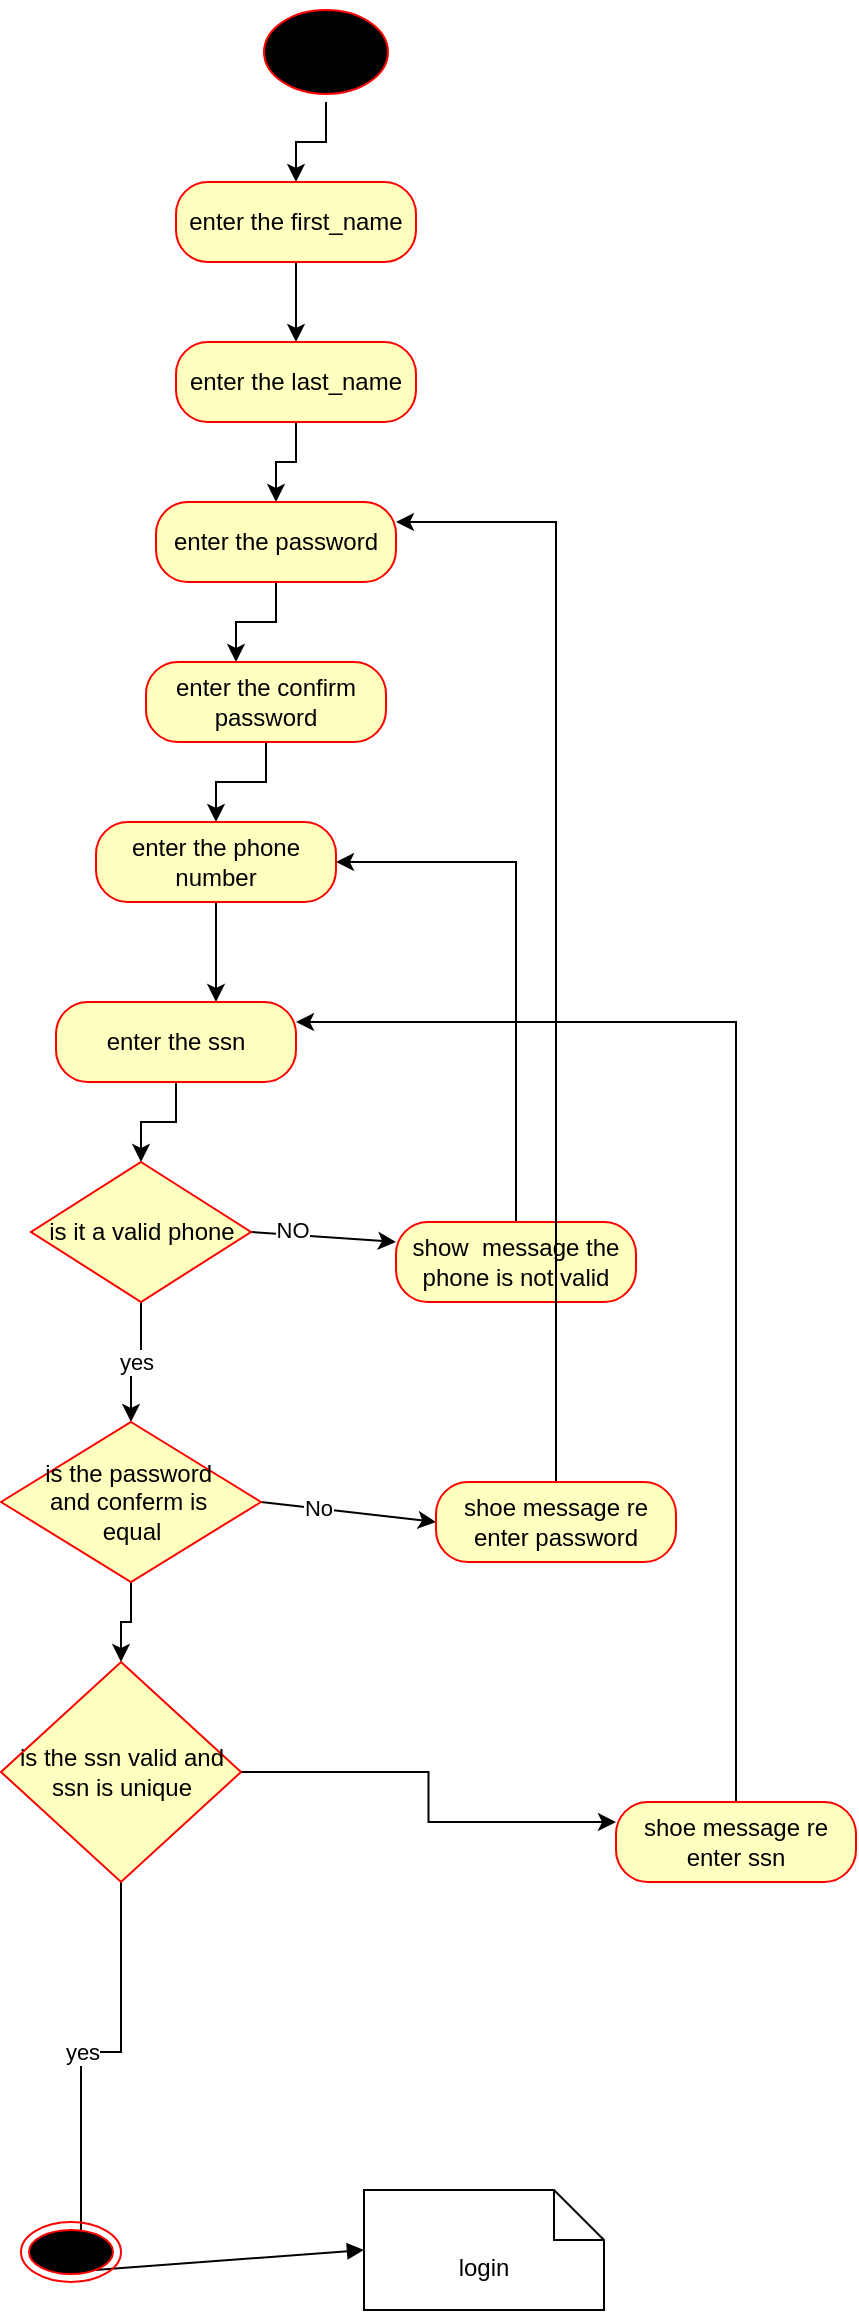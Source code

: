 <mxfile version="20.6.2" type="device"><diagram id="8CisCHrE9n9UB887ak9I" name="Page-1"><mxGraphModel dx="702" dy="804" grid="1" gridSize="10" guides="1" tooltips="1" connect="1" arrows="1" fold="1" page="1" pageScale="1" pageWidth="850" pageHeight="1100" math="0" shadow="0"><root><mxCell id="0"/><mxCell id="1" parent="0"/><mxCell id="SXFC2kXF7R0NzcDexAwW-1" style="edgeStyle=orthogonalEdgeStyle;rounded=0;orthogonalLoop=1;jettySize=auto;html=1;entryX=0.5;entryY=0;entryDx=0;entryDy=0;endArrow=classic;endFill=1;" parent="1" source="XpZWHxahG3qSUXyB15NV-1" target="XpZWHxahG3qSUXyB15NV-30" edge="1"><mxGeometry relative="1" as="geometry"/></mxCell><mxCell id="XpZWHxahG3qSUXyB15NV-1" value="" style="ellipse;html=1;shape=startState;fillColor=#000000;strokeColor=#ff0000;" parent="1" vertex="1"><mxGeometry x="480" y="100" width="70" height="50" as="geometry"/></mxCell><mxCell id="SXFC2kXF7R0NzcDexAwW-3" style="edgeStyle=orthogonalEdgeStyle;rounded=0;orthogonalLoop=1;jettySize=auto;html=1;exitX=0.5;exitY=1;exitDx=0;exitDy=0;endArrow=classic;endFill=1;" parent="1" source="XpZWHxahG3qSUXyB15NV-30" target="SXFC2kXF7R0NzcDexAwW-2" edge="1"><mxGeometry relative="1" as="geometry"/></mxCell><mxCell id="XpZWHxahG3qSUXyB15NV-30" value="enter the first_name" style="rounded=1;whiteSpace=wrap;html=1;arcSize=40;fontColor=#000000;fillColor=#ffffc0;strokeColor=#ff0000;" parent="1" vertex="1"><mxGeometry x="440" y="190" width="120" height="40" as="geometry"/></mxCell><mxCell id="SXFC2kXF7R0NzcDexAwW-7" style="edgeStyle=orthogonalEdgeStyle;rounded=0;orthogonalLoop=1;jettySize=auto;html=1;exitX=0.5;exitY=1;exitDx=0;exitDy=0;endArrow=classic;endFill=1;" parent="1" source="SXFC2kXF7R0NzcDexAwW-2" target="SXFC2kXF7R0NzcDexAwW-4" edge="1"><mxGeometry relative="1" as="geometry"/></mxCell><mxCell id="SXFC2kXF7R0NzcDexAwW-2" value="enter the last_name" style="rounded=1;whiteSpace=wrap;html=1;arcSize=40;fontColor=#000000;fillColor=#ffffc0;strokeColor=#ff0000;" parent="1" vertex="1"><mxGeometry x="440" y="270" width="120" height="40" as="geometry"/></mxCell><mxCell id="SXFC2kXF7R0NzcDexAwW-8" style="edgeStyle=orthogonalEdgeStyle;rounded=0;orthogonalLoop=1;jettySize=auto;html=1;exitX=0.5;exitY=1;exitDx=0;exitDy=0;entryX=0.375;entryY=0;entryDx=0;entryDy=0;entryPerimeter=0;endArrow=classic;endFill=1;" parent="1" source="SXFC2kXF7R0NzcDexAwW-4" target="SXFC2kXF7R0NzcDexAwW-6" edge="1"><mxGeometry relative="1" as="geometry"/></mxCell><mxCell id="SXFC2kXF7R0NzcDexAwW-4" value="enter the password" style="rounded=1;whiteSpace=wrap;html=1;arcSize=40;fontColor=#000000;fillColor=#ffffc0;strokeColor=#ff0000;" parent="1" vertex="1"><mxGeometry x="430" y="350" width="120" height="40" as="geometry"/></mxCell><mxCell id="SXFC2kXF7R0NzcDexAwW-10" style="edgeStyle=orthogonalEdgeStyle;rounded=0;orthogonalLoop=1;jettySize=auto;html=1;exitX=0.5;exitY=1;exitDx=0;exitDy=0;endArrow=classic;endFill=1;" parent="1" source="SXFC2kXF7R0NzcDexAwW-6" target="SXFC2kXF7R0NzcDexAwW-9" edge="1"><mxGeometry relative="1" as="geometry"/></mxCell><mxCell id="SXFC2kXF7R0NzcDexAwW-6" value="enter the confirm password" style="rounded=1;whiteSpace=wrap;html=1;arcSize=40;fontColor=#000000;fillColor=#ffffc0;strokeColor=#ff0000;" parent="1" vertex="1"><mxGeometry x="425" y="430" width="120" height="40" as="geometry"/></mxCell><mxCell id="SXFC2kXF7R0NzcDexAwW-12" style="edgeStyle=orthogonalEdgeStyle;rounded=0;orthogonalLoop=1;jettySize=auto;html=1;exitX=0.5;exitY=1;exitDx=0;exitDy=0;endArrow=classic;endFill=1;" parent="1" source="SXFC2kXF7R0NzcDexAwW-9" target="SXFC2kXF7R0NzcDexAwW-11" edge="1"><mxGeometry relative="1" as="geometry"><Array as="points"><mxPoint x="460" y="580"/><mxPoint x="460" y="580"/></Array></mxGeometry></mxCell><mxCell id="SXFC2kXF7R0NzcDexAwW-9" value="enter the phone number" style="rounded=1;whiteSpace=wrap;html=1;arcSize=40;fontColor=#000000;fillColor=#ffffc0;strokeColor=#ff0000;" parent="1" vertex="1"><mxGeometry x="400" y="510" width="120" height="40" as="geometry"/></mxCell><mxCell id="SXFC2kXF7R0NzcDexAwW-29" style="edgeStyle=orthogonalEdgeStyle;rounded=0;orthogonalLoop=1;jettySize=auto;html=1;exitX=0.5;exitY=1;exitDx=0;exitDy=0;endArrow=classic;endFill=1;" parent="1" source="SXFC2kXF7R0NzcDexAwW-11" target="SXFC2kXF7R0NzcDexAwW-18" edge="1"><mxGeometry relative="1" as="geometry"/></mxCell><mxCell id="SXFC2kXF7R0NzcDexAwW-11" value="enter the ssn" style="rounded=1;whiteSpace=wrap;html=1;arcSize=40;fontColor=#000000;fillColor=#ffffc0;strokeColor=#ff0000;" parent="1" vertex="1"><mxGeometry x="380" y="600" width="120" height="40" as="geometry"/></mxCell><mxCell id="SXFC2kXF7R0NzcDexAwW-13" style="edgeStyle=none;html=1;exitX=1;exitY=0.5;exitDx=0;exitDy=0;entryX=0;entryY=0.25;entryDx=0;entryDy=0;strokeColor=#000000;" parent="1" source="SXFC2kXF7R0NzcDexAwW-18" target="SXFC2kXF7R0NzcDexAwW-19" edge="1"><mxGeometry relative="1" as="geometry"><mxPoint x="472.5" y="775" as="sourcePoint"/></mxGeometry></mxCell><mxCell id="SXFC2kXF7R0NzcDexAwW-14" value="NO" style="edgeLabel;html=1;align=center;verticalAlign=middle;resizable=0;points=[];" parent="SXFC2kXF7R0NzcDexAwW-13" vertex="1" connectable="0"><mxGeometry x="-0.435" y="3" relative="1" as="geometry"><mxPoint as="offset"/></mxGeometry></mxCell><mxCell id="SXFC2kXF7R0NzcDexAwW-15" style="edgeStyle=none;html=1;exitX=0.5;exitY=1;exitDx=0;exitDy=0;strokeColor=#000000;" parent="1" edge="1"><mxGeometry relative="1" as="geometry"><mxPoint x="414.44" y="871.194" as="targetPoint"/><mxPoint x="417.5" y="810" as="sourcePoint"/></mxGeometry></mxCell><mxCell id="SXFC2kXF7R0NzcDexAwW-16" value="yes" style="edgeLabel;html=1;align=center;verticalAlign=middle;resizable=0;points=[];" parent="SXFC2kXF7R0NzcDexAwW-15" vertex="1" connectable="0"><mxGeometry x="-0.573" y="-1" relative="1" as="geometry"><mxPoint x="-3" y="17" as="offset"/></mxGeometry></mxCell><mxCell id="SXFC2kXF7R0NzcDexAwW-17" value="yes" style="edgeStyle=orthogonalEdgeStyle;rounded=0;orthogonalLoop=1;jettySize=auto;html=1;exitX=0.5;exitY=1;exitDx=0;exitDy=0;" parent="1" source="SXFC2kXF7R0NzcDexAwW-18" target="SXFC2kXF7R0NzcDexAwW-23" edge="1"><mxGeometry relative="1" as="geometry"/></mxCell><mxCell id="SXFC2kXF7R0NzcDexAwW-18" value="is it a valid phone" style="rhombus;whiteSpace=wrap;html=1;fillColor=#ffffc0;strokeColor=#ff0000;" parent="1" vertex="1"><mxGeometry x="367.5" y="680" width="110" height="70" as="geometry"/></mxCell><mxCell id="SXFC2kXF7R0NzcDexAwW-30" style="edgeStyle=orthogonalEdgeStyle;rounded=0;orthogonalLoop=1;jettySize=auto;html=1;exitX=0.5;exitY=0;exitDx=0;exitDy=0;entryX=1;entryY=0.5;entryDx=0;entryDy=0;endArrow=classic;endFill=1;" parent="1" source="SXFC2kXF7R0NzcDexAwW-19" target="SXFC2kXF7R0NzcDexAwW-9" edge="1"><mxGeometry relative="1" as="geometry"/></mxCell><mxCell id="SXFC2kXF7R0NzcDexAwW-19" value="show&amp;nbsp; message the phone is not valid" style="rounded=1;whiteSpace=wrap;html=1;arcSize=40;fontColor=#000000;fillColor=#ffffc0;strokeColor=#ff0000;" parent="1" vertex="1"><mxGeometry x="550" y="710" width="120" height="40" as="geometry"/></mxCell><mxCell id="SXFC2kXF7R0NzcDexAwW-20" style="edgeStyle=none;html=1;exitX=1;exitY=0.5;exitDx=0;exitDy=0;entryX=0;entryY=0.5;entryDx=0;entryDy=0;strokeColor=#000000;" parent="1" source="SXFC2kXF7R0NzcDexAwW-23" target="SXFC2kXF7R0NzcDexAwW-24" edge="1"><mxGeometry relative="1" as="geometry"><mxPoint x="477.5" y="910" as="sourcePoint"/></mxGeometry></mxCell><mxCell id="SXFC2kXF7R0NzcDexAwW-21" value="No" style="edgeLabel;html=1;align=center;verticalAlign=middle;resizable=0;points=[];" parent="SXFC2kXF7R0NzcDexAwW-20" vertex="1" connectable="0"><mxGeometry x="-0.348" relative="1" as="geometry"><mxPoint as="offset"/></mxGeometry></mxCell><mxCell id="SXFC2kXF7R0NzcDexAwW-34" style="edgeStyle=orthogonalEdgeStyle;rounded=0;orthogonalLoop=1;jettySize=auto;html=1;exitX=0.5;exitY=1;exitDx=0;exitDy=0;endArrow=classic;endFill=1;" parent="1" source="SXFC2kXF7R0NzcDexAwW-23" target="SXFC2kXF7R0NzcDexAwW-33" edge="1"><mxGeometry relative="1" as="geometry"/></mxCell><mxCell id="SXFC2kXF7R0NzcDexAwW-23" value="is the password&amp;nbsp;&lt;br&gt;and conferm is&amp;nbsp;&lt;br&gt;equal" style="rhombus;whiteSpace=wrap;html=1;fillColor=#ffffc0;strokeColor=#ff0000;" parent="1" vertex="1"><mxGeometry x="352.5" y="810" width="130" height="80" as="geometry"/></mxCell><mxCell id="SXFC2kXF7R0NzcDexAwW-32" style="edgeStyle=orthogonalEdgeStyle;rounded=0;orthogonalLoop=1;jettySize=auto;html=1;exitX=0.5;exitY=0;exitDx=0;exitDy=0;entryX=1;entryY=0.25;entryDx=0;entryDy=0;endArrow=classic;endFill=1;" parent="1" source="SXFC2kXF7R0NzcDexAwW-24" target="SXFC2kXF7R0NzcDexAwW-4" edge="1"><mxGeometry relative="1" as="geometry"/></mxCell><mxCell id="SXFC2kXF7R0NzcDexAwW-24" value="shoe message re enter password" style="rounded=1;whiteSpace=wrap;html=1;arcSize=40;fontColor=#000000;fillColor=#ffffc0;strokeColor=#ff0000;" parent="1" vertex="1"><mxGeometry x="570" y="840" width="120" height="40" as="geometry"/></mxCell><mxCell id="SXFC2kXF7R0NzcDexAwW-25" value="yes" style="edgeStyle=orthogonalEdgeStyle;rounded=0;orthogonalLoop=1;jettySize=auto;html=1;entryX=0.6;entryY=0.667;entryDx=0;entryDy=0;entryPerimeter=0;" parent="1" source="SXFC2kXF7R0NzcDexAwW-33" target="SXFC2kXF7R0NzcDexAwW-27" edge="1"><mxGeometry relative="1" as="geometry"><mxPoint x="382.5" y="1160" as="sourcePoint"/></mxGeometry></mxCell><mxCell id="SXFC2kXF7R0NzcDexAwW-26" style="edgeStyle=none;html=1;exitX=0.74;exitY=0.8;exitDx=0;exitDy=0;entryX=0;entryY=0.5;entryDx=0;entryDy=0;entryPerimeter=0;endArrow=block;endFill=1;exitPerimeter=0;" parent="1" source="SXFC2kXF7R0NzcDexAwW-27" target="SXFC2kXF7R0NzcDexAwW-28" edge="1"><mxGeometry relative="1" as="geometry"><mxPoint x="407.5" y="1285" as="sourcePoint"/></mxGeometry></mxCell><mxCell id="SXFC2kXF7R0NzcDexAwW-27" value="" style="ellipse;html=1;shape=endState;fillColor=#000000;strokeColor=#ff0000;" parent="1" vertex="1"><mxGeometry x="362.5" y="1210" width="50" height="30" as="geometry"/></mxCell><mxCell id="SXFC2kXF7R0NzcDexAwW-28" value="login" style="shape=note2;boundedLbl=1;whiteSpace=wrap;html=1;size=25;verticalAlign=top;align=center;" parent="1" vertex="1"><mxGeometry x="534" y="1194" width="120" height="60" as="geometry"/></mxCell><mxCell id="SXFC2kXF7R0NzcDexAwW-36" style="edgeStyle=orthogonalEdgeStyle;rounded=0;orthogonalLoop=1;jettySize=auto;html=1;exitX=1;exitY=0.5;exitDx=0;exitDy=0;entryX=0;entryY=0.25;entryDx=0;entryDy=0;endArrow=classic;endFill=1;" parent="1" source="SXFC2kXF7R0NzcDexAwW-33" target="SXFC2kXF7R0NzcDexAwW-35" edge="1"><mxGeometry relative="1" as="geometry"/></mxCell><mxCell id="SXFC2kXF7R0NzcDexAwW-33" value="is the ssn valid and ssn is unique" style="rhombus;whiteSpace=wrap;html=1;fillColor=#ffffc0;strokeColor=#ff0000;" parent="1" vertex="1"><mxGeometry x="352.5" y="930" width="120" height="110" as="geometry"/></mxCell><mxCell id="SXFC2kXF7R0NzcDexAwW-37" style="edgeStyle=orthogonalEdgeStyle;rounded=0;orthogonalLoop=1;jettySize=auto;html=1;exitX=0.5;exitY=0;exitDx=0;exitDy=0;entryX=1;entryY=0.25;entryDx=0;entryDy=0;endArrow=classic;endFill=1;" parent="1" source="SXFC2kXF7R0NzcDexAwW-35" target="SXFC2kXF7R0NzcDexAwW-11" edge="1"><mxGeometry relative="1" as="geometry"/></mxCell><mxCell id="SXFC2kXF7R0NzcDexAwW-35" value="shoe message re enter ssn" style="rounded=1;whiteSpace=wrap;html=1;arcSize=40;fontColor=#000000;fillColor=#ffffc0;strokeColor=#ff0000;" parent="1" vertex="1"><mxGeometry x="660" y="1000" width="120" height="40" as="geometry"/></mxCell></root></mxGraphModel></diagram></mxfile>